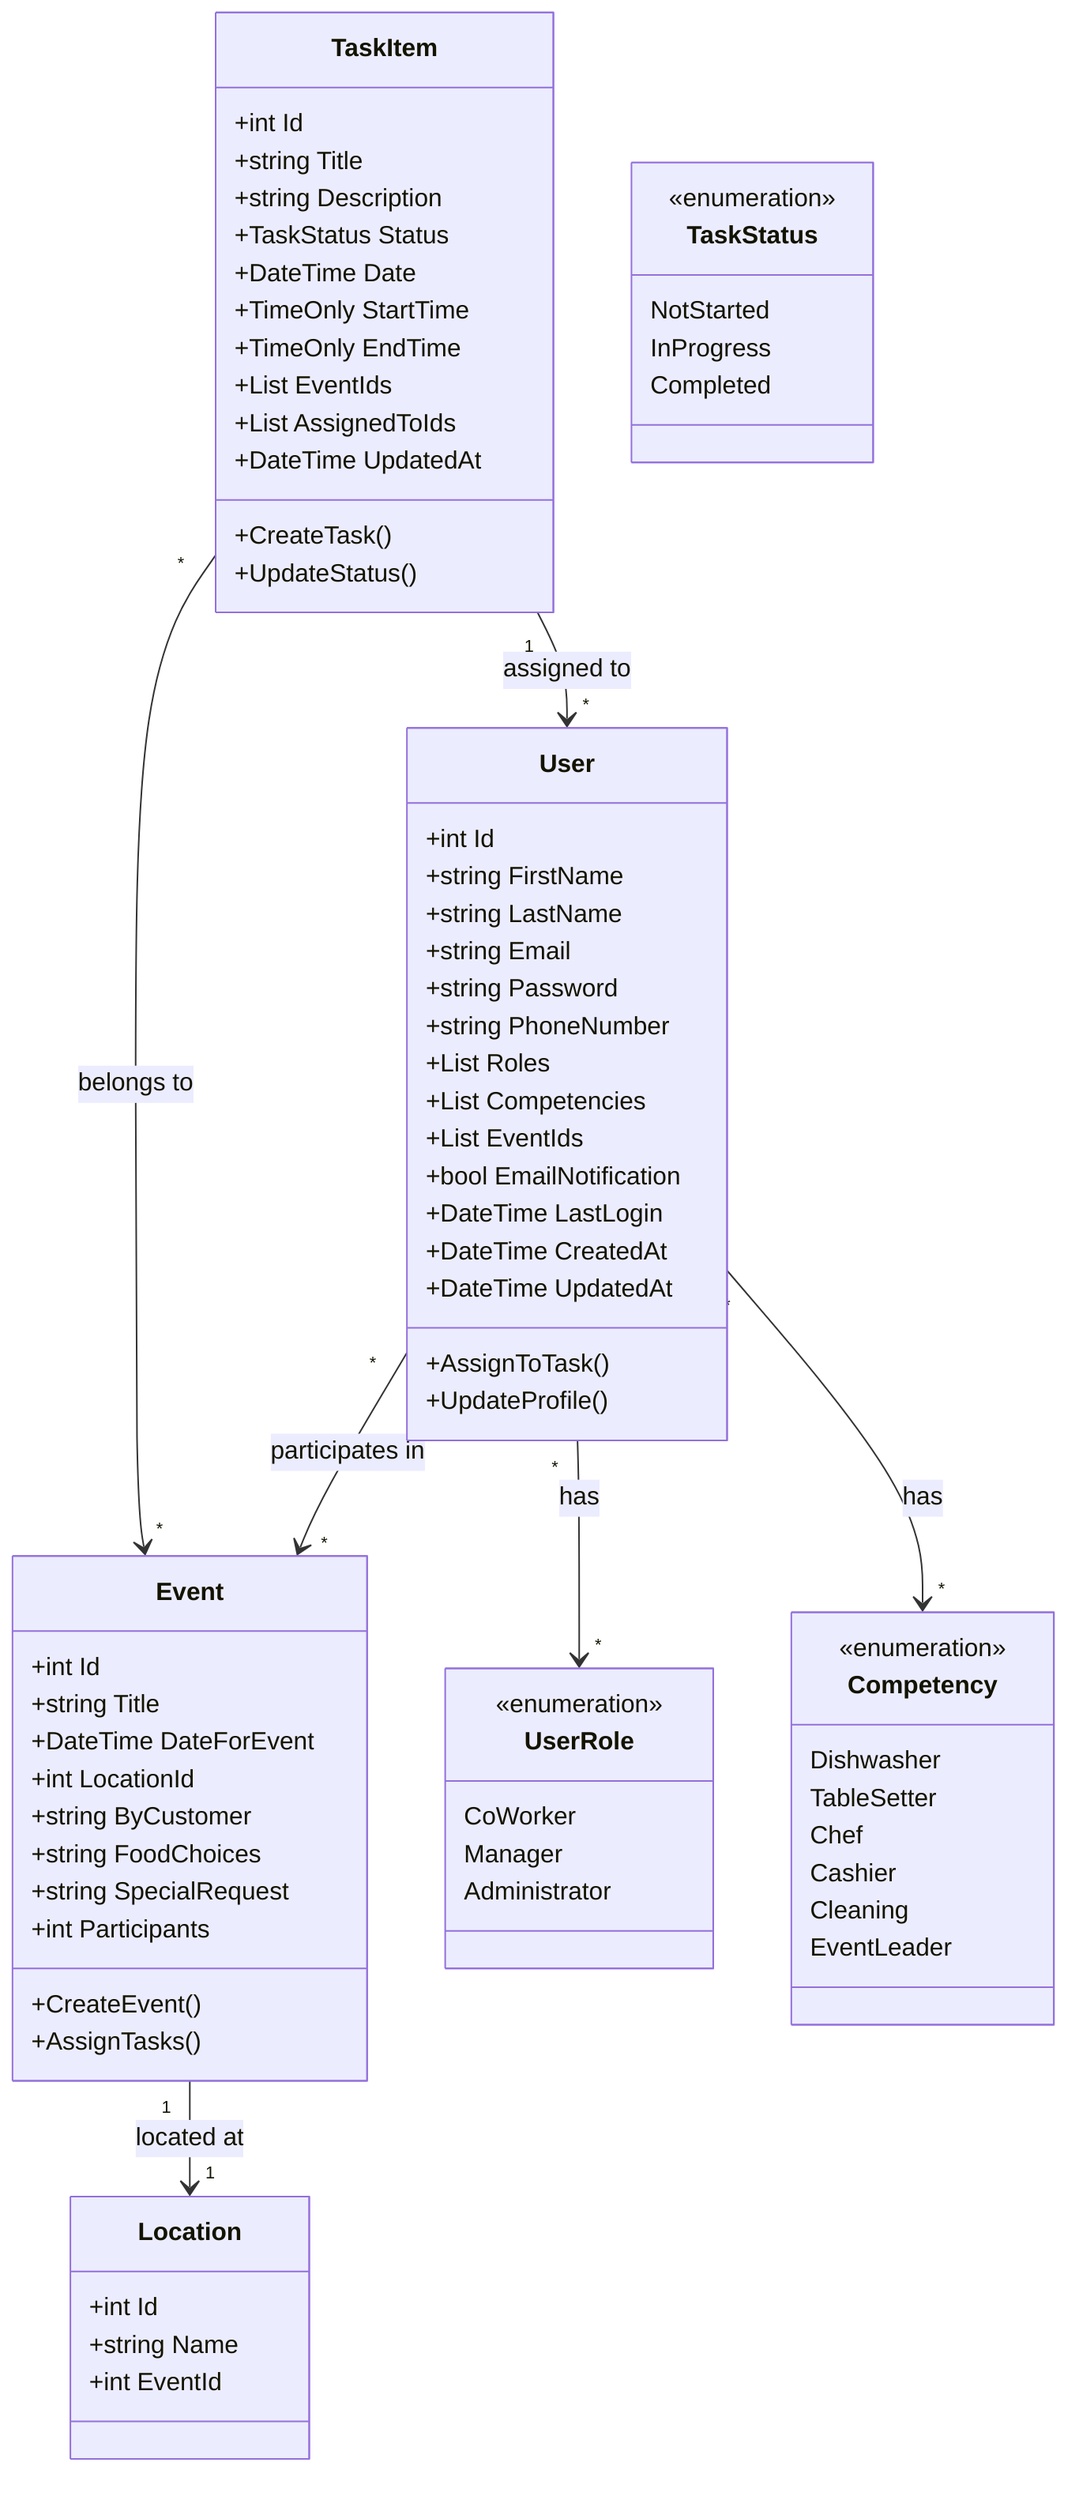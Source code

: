 classDiagram
     class TaskItem {
         +int Id
         +string Title
         +string Description
         +TaskStatus Status
         +DateTime Date
         +TimeOnly StartTime
         +TimeOnly EndTime
         +List<int> EventIds
         +List<int> AssignedToIds
         +DateTime UpdatedAt
         +CreateTask()
         +UpdateStatus()
     }

     class User {
         +int Id
         +string FirstName
         +string LastName
         +string Email
         +string Password
         +string PhoneNumber
         +List<UserRole> Roles
         +List<Competency> Competencies
         +List<int> EventIds
         +bool EmailNotification
         +DateTime LastLogin
         +DateTime CreatedAt
         +DateTime UpdatedAt
         +AssignToTask()
         +UpdateProfile()
     }

     class Event {
         +int Id
         +string Title
         +DateTime DateForEvent
         +int LocationId
         +string ByCustomer
         +string FoodChoices
         +string SpecialRequest
         +int Participants
         +CreateEvent()
         +AssignTasks()
     }

     class Location {
         +int Id
         +string Name
         +int EventId
     }

     class TaskStatus {
         <<enumeration>>
         NotStarted
         InProgress
         Completed
     }

     class UserRole {
         <<enumeration>>
         CoWorker
         Manager
         Administrator
     }

     class Competency {
         <<enumeration>>
         Dishwasher
         TableSetter
         Chef
         Cashier
         Cleaning
         EventLeader
     }

     %% Relationships
     TaskItem "1" --> "*" User : assigned to
     TaskItem "*" --> "*" Event : belongs to
     User "*" --> "*" Event : participates in
     Event "1" --> "1" Location : located at
     User "*" --> "*" UserRole : has
     User "*" --> "*" Competency : has